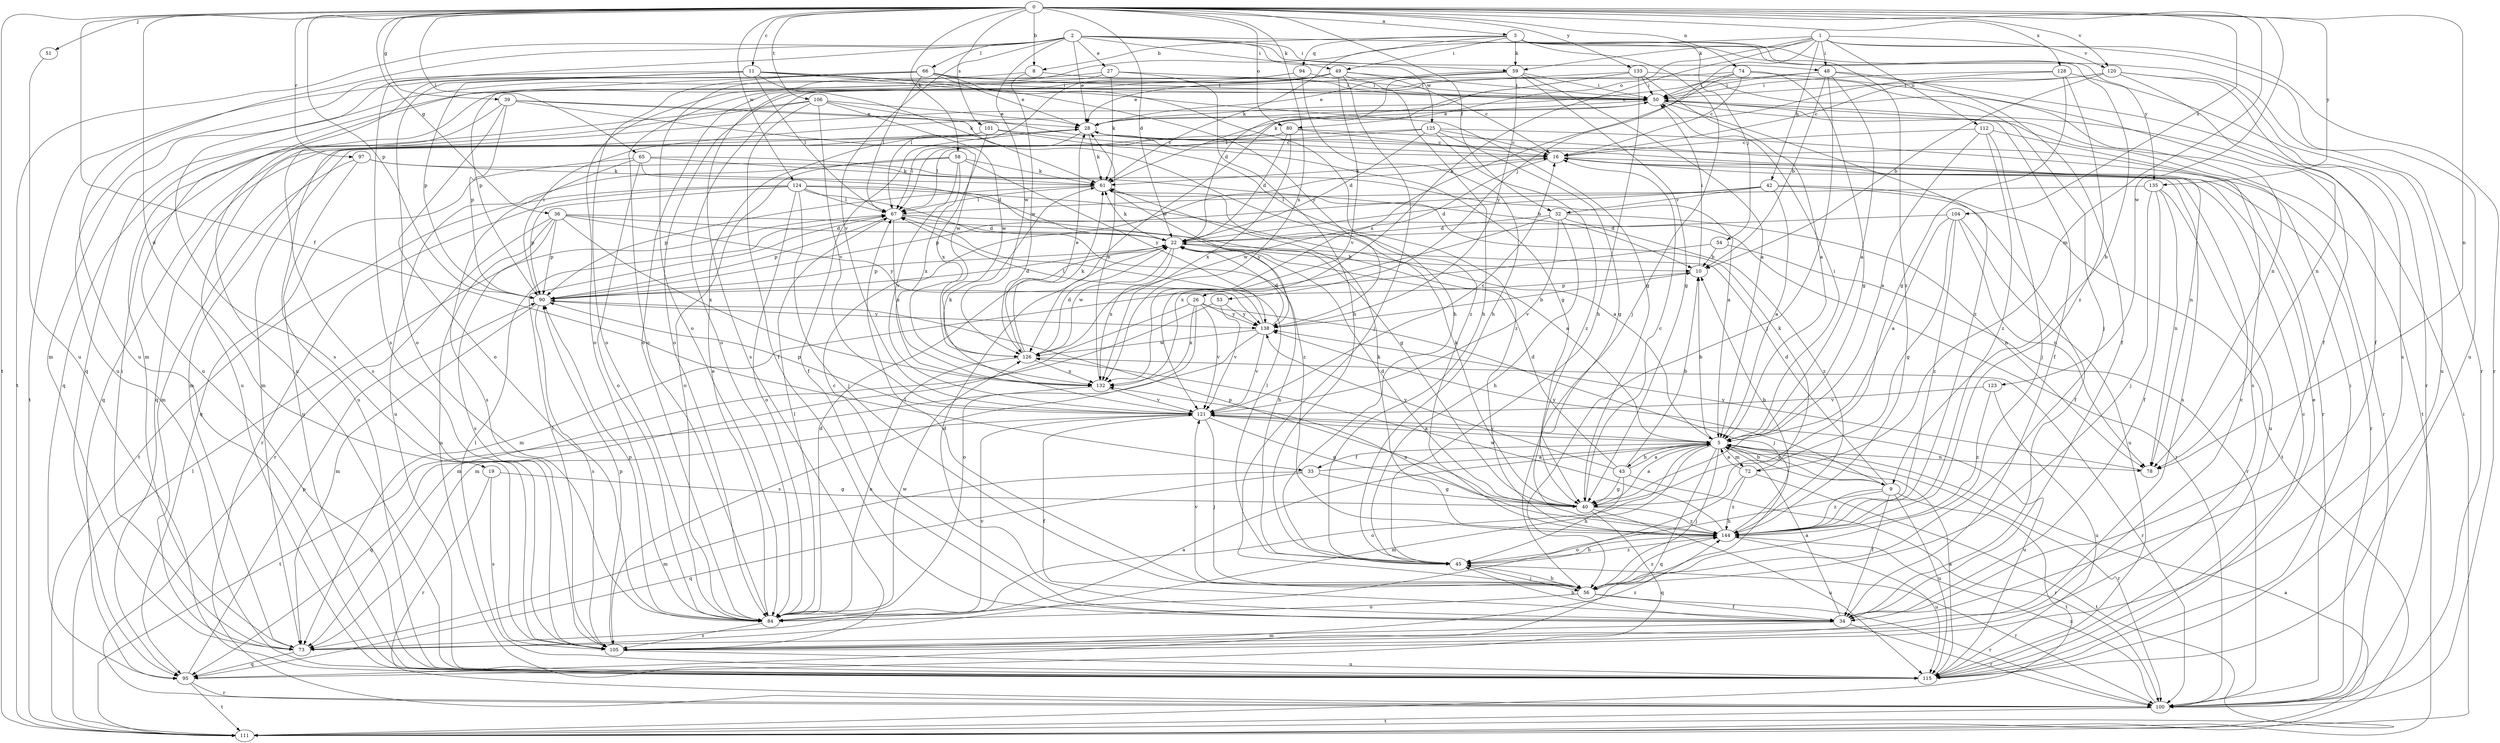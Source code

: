 strict digraph  {
0;
1;
2;
3;
5;
8;
9;
10;
11;
16;
19;
22;
26;
27;
28;
32;
33;
34;
36;
39;
40;
42;
43;
45;
48;
49;
50;
51;
53;
54;
56;
58;
59;
61;
65;
66;
67;
72;
73;
74;
78;
80;
84;
90;
94;
95;
97;
100;
101;
104;
105;
106;
111;
112;
115;
120;
121;
123;
124;
125;
126;
128;
132;
133;
135;
138;
144;
0 -> 3  [label=a];
0 -> 8  [label=b];
0 -> 11  [label=c];
0 -> 19  [label=d];
0 -> 22  [label=d];
0 -> 32  [label=f];
0 -> 33  [label=f];
0 -> 36  [label=g];
0 -> 39  [label=g];
0 -> 51  [label=j];
0 -> 58  [label=k];
0 -> 65  [label=l];
0 -> 72  [label=m];
0 -> 74  [label=n];
0 -> 78  [label=n];
0 -> 80  [label=o];
0 -> 90  [label=p];
0 -> 97  [label=r];
0 -> 101  [label=s];
0 -> 104  [label=s];
0 -> 106  [label=t];
0 -> 111  [label=t];
0 -> 120  [label=v];
0 -> 123  [label=w];
0 -> 124  [label=w];
0 -> 128  [label=x];
0 -> 132  [label=x];
0 -> 133  [label=y];
0 -> 135  [label=y];
1 -> 26  [label=e];
1 -> 42  [label=h];
1 -> 48  [label=i];
1 -> 53  [label=j];
1 -> 59  [label=k];
1 -> 80  [label=o];
1 -> 84  [label=o];
1 -> 100  [label=r];
1 -> 112  [label=u];
1 -> 115  [label=u];
1 -> 120  [label=v];
2 -> 27  [label=e];
2 -> 28  [label=e];
2 -> 48  [label=i];
2 -> 49  [label=i];
2 -> 59  [label=k];
2 -> 66  [label=l];
2 -> 105  [label=s];
2 -> 111  [label=t];
2 -> 115  [label=u];
2 -> 121  [label=v];
2 -> 125  [label=w];
2 -> 126  [label=w];
2 -> 144  [label=z];
3 -> 8  [label=b];
3 -> 9  [label=b];
3 -> 49  [label=i];
3 -> 54  [label=j];
3 -> 56  [label=j];
3 -> 59  [label=k];
3 -> 61  [label=k];
3 -> 94  [label=q];
3 -> 100  [label=r];
3 -> 135  [label=y];
5 -> 9  [label=b];
5 -> 10  [label=b];
5 -> 33  [label=f];
5 -> 43  [label=h];
5 -> 50  [label=i];
5 -> 56  [label=j];
5 -> 72  [label=m];
5 -> 73  [label=m];
5 -> 78  [label=n];
5 -> 84  [label=o];
5 -> 95  [label=q];
5 -> 100  [label=r];
5 -> 121  [label=v];
8 -> 50  [label=i];
8 -> 73  [label=m];
8 -> 126  [label=w];
9 -> 5  [label=a];
9 -> 22  [label=d];
9 -> 34  [label=f];
9 -> 45  [label=h];
9 -> 111  [label=t];
9 -> 115  [label=u];
9 -> 138  [label=y];
9 -> 144  [label=z];
10 -> 50  [label=i];
10 -> 90  [label=p];
11 -> 40  [label=g];
11 -> 50  [label=i];
11 -> 61  [label=k];
11 -> 67  [label=l];
11 -> 84  [label=o];
11 -> 90  [label=p];
11 -> 105  [label=s];
11 -> 115  [label=u];
11 -> 138  [label=y];
16 -> 61  [label=k];
16 -> 100  [label=r];
16 -> 105  [label=s];
16 -> 126  [label=w];
19 -> 40  [label=g];
19 -> 100  [label=r];
19 -> 105  [label=s];
22 -> 10  [label=b];
22 -> 45  [label=h];
22 -> 61  [label=k];
22 -> 90  [label=p];
22 -> 126  [label=w];
22 -> 132  [label=x];
26 -> 56  [label=j];
26 -> 73  [label=m];
26 -> 84  [label=o];
26 -> 121  [label=v];
26 -> 132  [label=x];
26 -> 138  [label=y];
27 -> 45  [label=h];
27 -> 50  [label=i];
27 -> 61  [label=k];
27 -> 84  [label=o];
27 -> 115  [label=u];
28 -> 16  [label=c];
28 -> 34  [label=f];
28 -> 61  [label=k];
28 -> 67  [label=l];
28 -> 95  [label=q];
28 -> 100  [label=r];
32 -> 22  [label=d];
32 -> 45  [label=h];
32 -> 78  [label=n];
32 -> 121  [label=v];
32 -> 132  [label=x];
32 -> 144  [label=z];
33 -> 5  [label=a];
33 -> 40  [label=g];
33 -> 73  [label=m];
33 -> 95  [label=q];
34 -> 5  [label=a];
34 -> 16  [label=c];
34 -> 22  [label=d];
34 -> 45  [label=h];
34 -> 73  [label=m];
34 -> 100  [label=r];
36 -> 5  [label=a];
36 -> 22  [label=d];
36 -> 90  [label=p];
36 -> 100  [label=r];
36 -> 105  [label=s];
36 -> 115  [label=u];
36 -> 132  [label=x];
36 -> 138  [label=y];
39 -> 28  [label=e];
39 -> 84  [label=o];
39 -> 90  [label=p];
39 -> 105  [label=s];
39 -> 126  [label=w];
39 -> 144  [label=z];
40 -> 5  [label=a];
40 -> 16  [label=c];
40 -> 22  [label=d];
40 -> 61  [label=k];
40 -> 90  [label=p];
40 -> 95  [label=q];
40 -> 115  [label=u];
40 -> 144  [label=z];
42 -> 5  [label=a];
42 -> 22  [label=d];
42 -> 34  [label=f];
42 -> 90  [label=p];
42 -> 111  [label=t];
42 -> 32  [label=v];
43 -> 5  [label=a];
43 -> 10  [label=b];
43 -> 22  [label=d];
43 -> 40  [label=g];
43 -> 45  [label=h];
43 -> 100  [label=r];
43 -> 138  [label=y];
45 -> 56  [label=j];
45 -> 67  [label=l];
45 -> 100  [label=r];
45 -> 144  [label=z];
48 -> 5  [label=a];
48 -> 10  [label=b];
48 -> 28  [label=e];
48 -> 34  [label=f];
48 -> 50  [label=i];
48 -> 56  [label=j];
48 -> 105  [label=s];
49 -> 16  [label=c];
49 -> 28  [label=e];
49 -> 45  [label=h];
49 -> 50  [label=i];
49 -> 56  [label=j];
49 -> 84  [label=o];
49 -> 95  [label=q];
49 -> 105  [label=s];
49 -> 121  [label=v];
50 -> 28  [label=e];
50 -> 34  [label=f];
50 -> 111  [label=t];
50 -> 144  [label=z];
51 -> 115  [label=u];
53 -> 73  [label=m];
53 -> 121  [label=v];
53 -> 138  [label=y];
54 -> 10  [label=b];
54 -> 73  [label=m];
54 -> 100  [label=r];
56 -> 34  [label=f];
56 -> 45  [label=h];
56 -> 67  [label=l];
56 -> 84  [label=o];
56 -> 100  [label=r];
56 -> 121  [label=v];
56 -> 144  [label=z];
58 -> 61  [label=k];
58 -> 84  [label=o];
58 -> 115  [label=u];
58 -> 121  [label=v];
58 -> 132  [label=x];
58 -> 138  [label=y];
59 -> 5  [label=a];
59 -> 22  [label=d];
59 -> 28  [label=e];
59 -> 40  [label=g];
59 -> 50  [label=i];
59 -> 84  [label=o];
59 -> 138  [label=y];
61 -> 67  [label=l];
61 -> 90  [label=p];
61 -> 138  [label=y];
65 -> 5  [label=a];
65 -> 22  [label=d];
65 -> 61  [label=k];
65 -> 84  [label=o];
65 -> 95  [label=q];
65 -> 105  [label=s];
66 -> 28  [label=e];
66 -> 45  [label=h];
66 -> 50  [label=i];
66 -> 67  [label=l];
66 -> 78  [label=n];
66 -> 84  [label=o];
66 -> 90  [label=p];
66 -> 111  [label=t];
66 -> 115  [label=u];
67 -> 22  [label=d];
67 -> 90  [label=p];
67 -> 100  [label=r];
67 -> 132  [label=x];
72 -> 5  [label=a];
72 -> 61  [label=k];
72 -> 84  [label=o];
72 -> 111  [label=t];
72 -> 144  [label=z];
73 -> 5  [label=a];
73 -> 50  [label=i];
73 -> 95  [label=q];
74 -> 16  [label=c];
74 -> 34  [label=f];
74 -> 40  [label=g];
74 -> 50  [label=i];
74 -> 73  [label=m];
74 -> 132  [label=x];
78 -> 138  [label=y];
80 -> 16  [label=c];
80 -> 22  [label=d];
80 -> 73  [label=m];
80 -> 78  [label=n];
80 -> 132  [label=x];
84 -> 22  [label=d];
84 -> 28  [label=e];
84 -> 67  [label=l];
84 -> 90  [label=p];
84 -> 105  [label=s];
84 -> 121  [label=v];
84 -> 126  [label=w];
90 -> 22  [label=d];
90 -> 50  [label=i];
90 -> 73  [label=m];
90 -> 105  [label=s];
90 -> 138  [label=y];
94 -> 45  [label=h];
94 -> 50  [label=i];
94 -> 67  [label=l];
94 -> 84  [label=o];
95 -> 90  [label=p];
95 -> 100  [label=r];
95 -> 111  [label=t];
97 -> 10  [label=b];
97 -> 61  [label=k];
97 -> 73  [label=m];
97 -> 115  [label=u];
100 -> 111  [label=t];
100 -> 144  [label=z];
101 -> 16  [label=c];
101 -> 95  [label=q];
101 -> 115  [label=u];
101 -> 132  [label=x];
101 -> 144  [label=z];
104 -> 5  [label=a];
104 -> 22  [label=d];
104 -> 40  [label=g];
104 -> 78  [label=n];
104 -> 115  [label=u];
104 -> 144  [label=z];
105 -> 16  [label=c];
105 -> 67  [label=l];
105 -> 90  [label=p];
105 -> 115  [label=u];
105 -> 144  [label=z];
106 -> 28  [label=e];
106 -> 34  [label=f];
106 -> 40  [label=g];
106 -> 95  [label=q];
106 -> 115  [label=u];
106 -> 121  [label=v];
106 -> 126  [label=w];
111 -> 5  [label=a];
111 -> 50  [label=i];
111 -> 67  [label=l];
112 -> 5  [label=a];
112 -> 16  [label=c];
112 -> 56  [label=j];
112 -> 105  [label=s];
112 -> 144  [label=z];
115 -> 5  [label=a];
115 -> 16  [label=c];
115 -> 28  [label=e];
115 -> 50  [label=i];
115 -> 67  [label=l];
120 -> 10  [label=b];
120 -> 16  [label=c];
120 -> 34  [label=f];
120 -> 50  [label=i];
120 -> 78  [label=n];
120 -> 115  [label=u];
121 -> 5  [label=a];
121 -> 16  [label=c];
121 -> 34  [label=f];
121 -> 40  [label=g];
121 -> 56  [label=j];
121 -> 61  [label=k];
121 -> 90  [label=p];
121 -> 95  [label=q];
121 -> 115  [label=u];
123 -> 115  [label=u];
123 -> 121  [label=v];
123 -> 144  [label=z];
124 -> 5  [label=a];
124 -> 40  [label=g];
124 -> 56  [label=j];
124 -> 67  [label=l];
124 -> 84  [label=o];
124 -> 90  [label=p];
124 -> 100  [label=r];
124 -> 111  [label=t];
124 -> 144  [label=z];
125 -> 16  [label=c];
125 -> 22  [label=d];
125 -> 40  [label=g];
125 -> 67  [label=l];
125 -> 73  [label=m];
125 -> 100  [label=r];
125 -> 144  [label=z];
126 -> 22  [label=d];
126 -> 28  [label=e];
126 -> 61  [label=k];
126 -> 84  [label=o];
126 -> 100  [label=r];
126 -> 132  [label=x];
128 -> 40  [label=g];
128 -> 50  [label=i];
128 -> 67  [label=l];
128 -> 100  [label=r];
128 -> 144  [label=z];
132 -> 28  [label=e];
132 -> 111  [label=t];
132 -> 121  [label=v];
133 -> 5  [label=a];
133 -> 45  [label=h];
133 -> 50  [label=i];
133 -> 56  [label=j];
133 -> 61  [label=k];
133 -> 84  [label=o];
133 -> 126  [label=w];
135 -> 34  [label=f];
135 -> 56  [label=j];
135 -> 67  [label=l];
135 -> 78  [label=n];
135 -> 115  [label=u];
138 -> 10  [label=b];
138 -> 22  [label=d];
138 -> 67  [label=l];
138 -> 105  [label=s];
138 -> 121  [label=v];
138 -> 126  [label=w];
144 -> 10  [label=b];
144 -> 45  [label=h];
144 -> 61  [label=k];
144 -> 115  [label=u];
144 -> 126  [label=w];
144 -> 132  [label=x];
}
